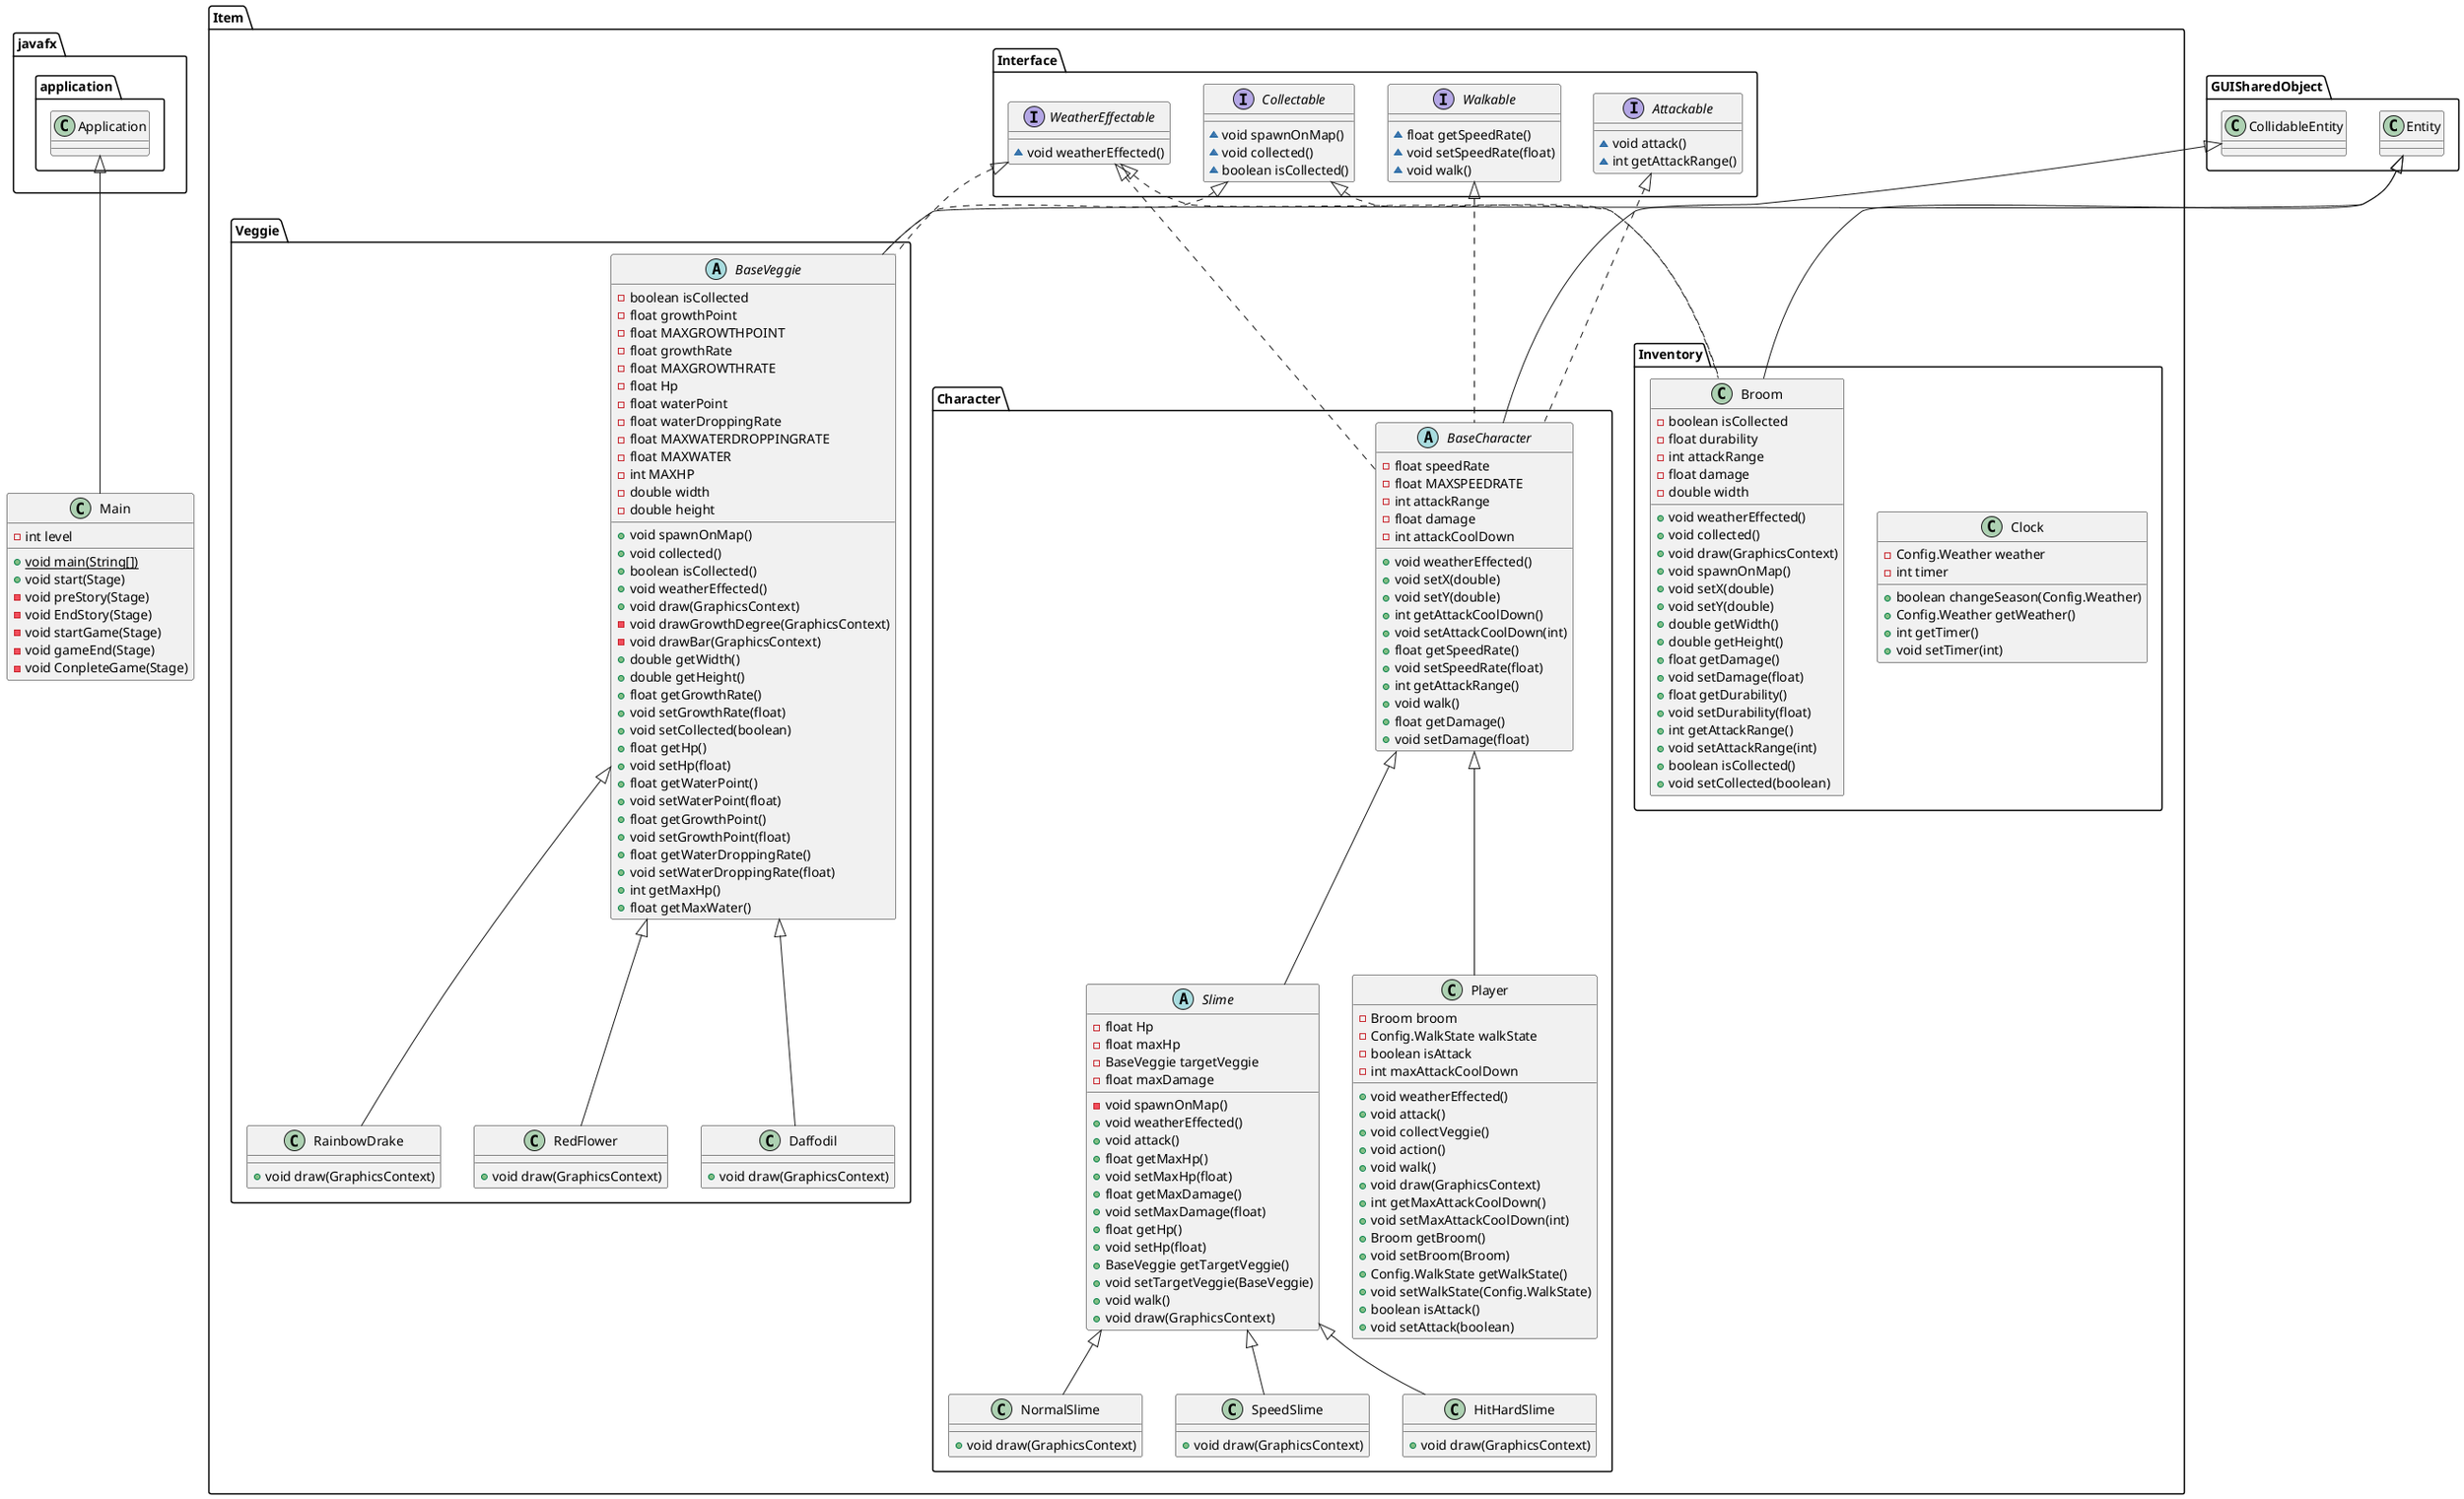 @startuml
abstract class Item.Character.Slime {
- float Hp
- float maxHp
- BaseVeggie targetVeggie
- float maxDamage
- void spawnOnMap()
+ void weatherEffected()
+ void attack()
+ float getMaxHp()
+ void setMaxHp(float)
+ float getMaxDamage()
+ void setMaxDamage(float)
+ float getHp()
+ void setHp(float)
+ BaseVeggie getTargetVeggie()
+ void setTargetVeggie(BaseVeggie)
+ void walk()
+ void draw(GraphicsContext)
}
class Item.Character.Player {
- Broom broom
- Config.WalkState walkState
- boolean isAttack
- int maxAttackCoolDown
+ void weatherEffected()
+ void attack()
+ void collectVeggie()
+ void action()
+ void walk()
+ void draw(GraphicsContext)
+ int getMaxAttackCoolDown()
+ void setMaxAttackCoolDown(int)
+ Broom getBroom()
+ void setBroom(Broom)
+ Config.WalkState getWalkState()
+ void setWalkState(Config.WalkState)
+ boolean isAttack()
+ void setAttack(boolean)
}
class Item.Character.NormalSlime {
+ void draw(GraphicsContext)
}
class Main {
- int level
+ {static} void main(String[])
+ void start(Stage)
- void preStory(Stage)
- void EndStory(Stage)
- void startGame(Stage)
- void gameEnd(Stage)
- void ConpleteGame(Stage)
}
abstract class Item.Veggie.BaseVeggie {
- boolean isCollected
- float growthPoint
- float MAXGROWTHPOINT
- float growthRate
- float MAXGROWTHRATE
- float Hp
- float waterPoint
- float waterDroppingRate
- float MAXWATERDROPPINGRATE
- float MAXWATER
- int MAXHP
- double width
- double height
+ void spawnOnMap()
+ void collected()
+ boolean isCollected()
+ void weatherEffected()
+ void draw(GraphicsContext)
- void drawGrowthDegree(GraphicsContext)
- void drawBar(GraphicsContext)
+ double getWidth()
+ double getHeight()
+ float getGrowthRate()
+ void setGrowthRate(float)
+ void setCollected(boolean)
+ float getHp()
+ void setHp(float)
+ float getWaterPoint()
+ void setWaterPoint(float)
+ float getGrowthPoint()
+ void setGrowthPoint(float)
+ float getWaterDroppingRate()
+ void setWaterDroppingRate(float)
+ int getMaxHp()
+ float getMaxWater()
}
interface Item.Interface.Collectable {
~ void spawnOnMap()
~ void collected()
~ boolean isCollected()
}
interface Item.Interface.WeatherEffectable {
~ void weatherEffected()
}
class Item.Veggie.Daffodil {
+ void draw(GraphicsContext)
}
class Item.Inventory.Clock {
- Config.Weather weather
- int timer
+ boolean changeSeason(Config.Weather)
+ Config.Weather getWeather()
+ int getTimer()
+ void setTimer(int)
}
abstract class Item.Character.BaseCharacter {
- float speedRate
- float MAXSPEEDRATE
- int attackRange
- float damage
- int attackCoolDown
+ void weatherEffected()
+ void setX(double)
+ void setY(double)
+ int getAttackCoolDown()
+ void setAttackCoolDown(int)
+ float getSpeedRate()
+ void setSpeedRate(float)
+ int getAttackRange()
+ void walk()
+ float getDamage()
+ void setDamage(float)
}
class Item.Character.SpeedSlime {
+ void draw(GraphicsContext)
}
interface Item.Interface.Walkable {
~ float getSpeedRate()
~ void setSpeedRate(float)
~ void walk()
}
class Item.Veggie.RainbowDrake {
+ void draw(GraphicsContext)
}
class Item.Veggie.RedFlower {
+ void draw(GraphicsContext)
}
interface Item.Interface.Attackable {
~ void attack()
~ int getAttackRange()
}
class Item.Inventory.Broom {
- boolean isCollected
- float durability
- int attackRange
- float damage
- double width
+ void weatherEffected()
+ void collected()
+ void draw(GraphicsContext)
+ void spawnOnMap()
+ void setX(double)
+ void setY(double)
+ double getWidth()
+ double getHeight()
+ float getDamage()
+ void setDamage(float)
+ float getDurability()
+ void setDurability(float)
+ int getAttackRange()
+ void setAttackRange(int)
+ boolean isCollected()
+ void setCollected(boolean)
}
class Item.Character.HitHardSlime {
+ void draw(GraphicsContext)
}


Item.Character.BaseCharacter <|-- Item.Character.Slime
Item.Character.BaseCharacter <|-- Item.Character.Player
Item.Character.Slime <|-- Item.Character.NormalSlime
javafx.application.Application <|-- Main
Item.Interface.WeatherEffectable <|.. Item.Veggie.BaseVeggie
Item.Interface.Collectable <|.. Item.Veggie.BaseVeggie
GUISharedObject.Entity <|-- Item.Veggie.BaseVeggie
Item.Veggie.BaseVeggie <|-- Item.Veggie.Daffodil
Item.Interface.Walkable <|.. Item.Character.BaseCharacter
Item.Interface.Attackable <|.. Item.Character.BaseCharacter
Item.Interface.WeatherEffectable <|.. Item.Character.BaseCharacter
GUISharedObject.CollidableEntity <|-- Item.Character.BaseCharacter
Item.Character.Slime <|-- Item.Character.SpeedSlime
Item.Veggie.BaseVeggie <|-- Item.Veggie.RainbowDrake
Item.Veggie.BaseVeggie <|-- Item.Veggie.RedFlower
Item.Interface.Collectable <|.. Item.Inventory.Broom
Item.Interface.WeatherEffectable <|.. Item.Inventory.Broom
GUISharedObject.Entity <|-- Item.Inventory.Broom
Item.Character.Slime <|-- Item.Character.HitHardSlime
@enduml